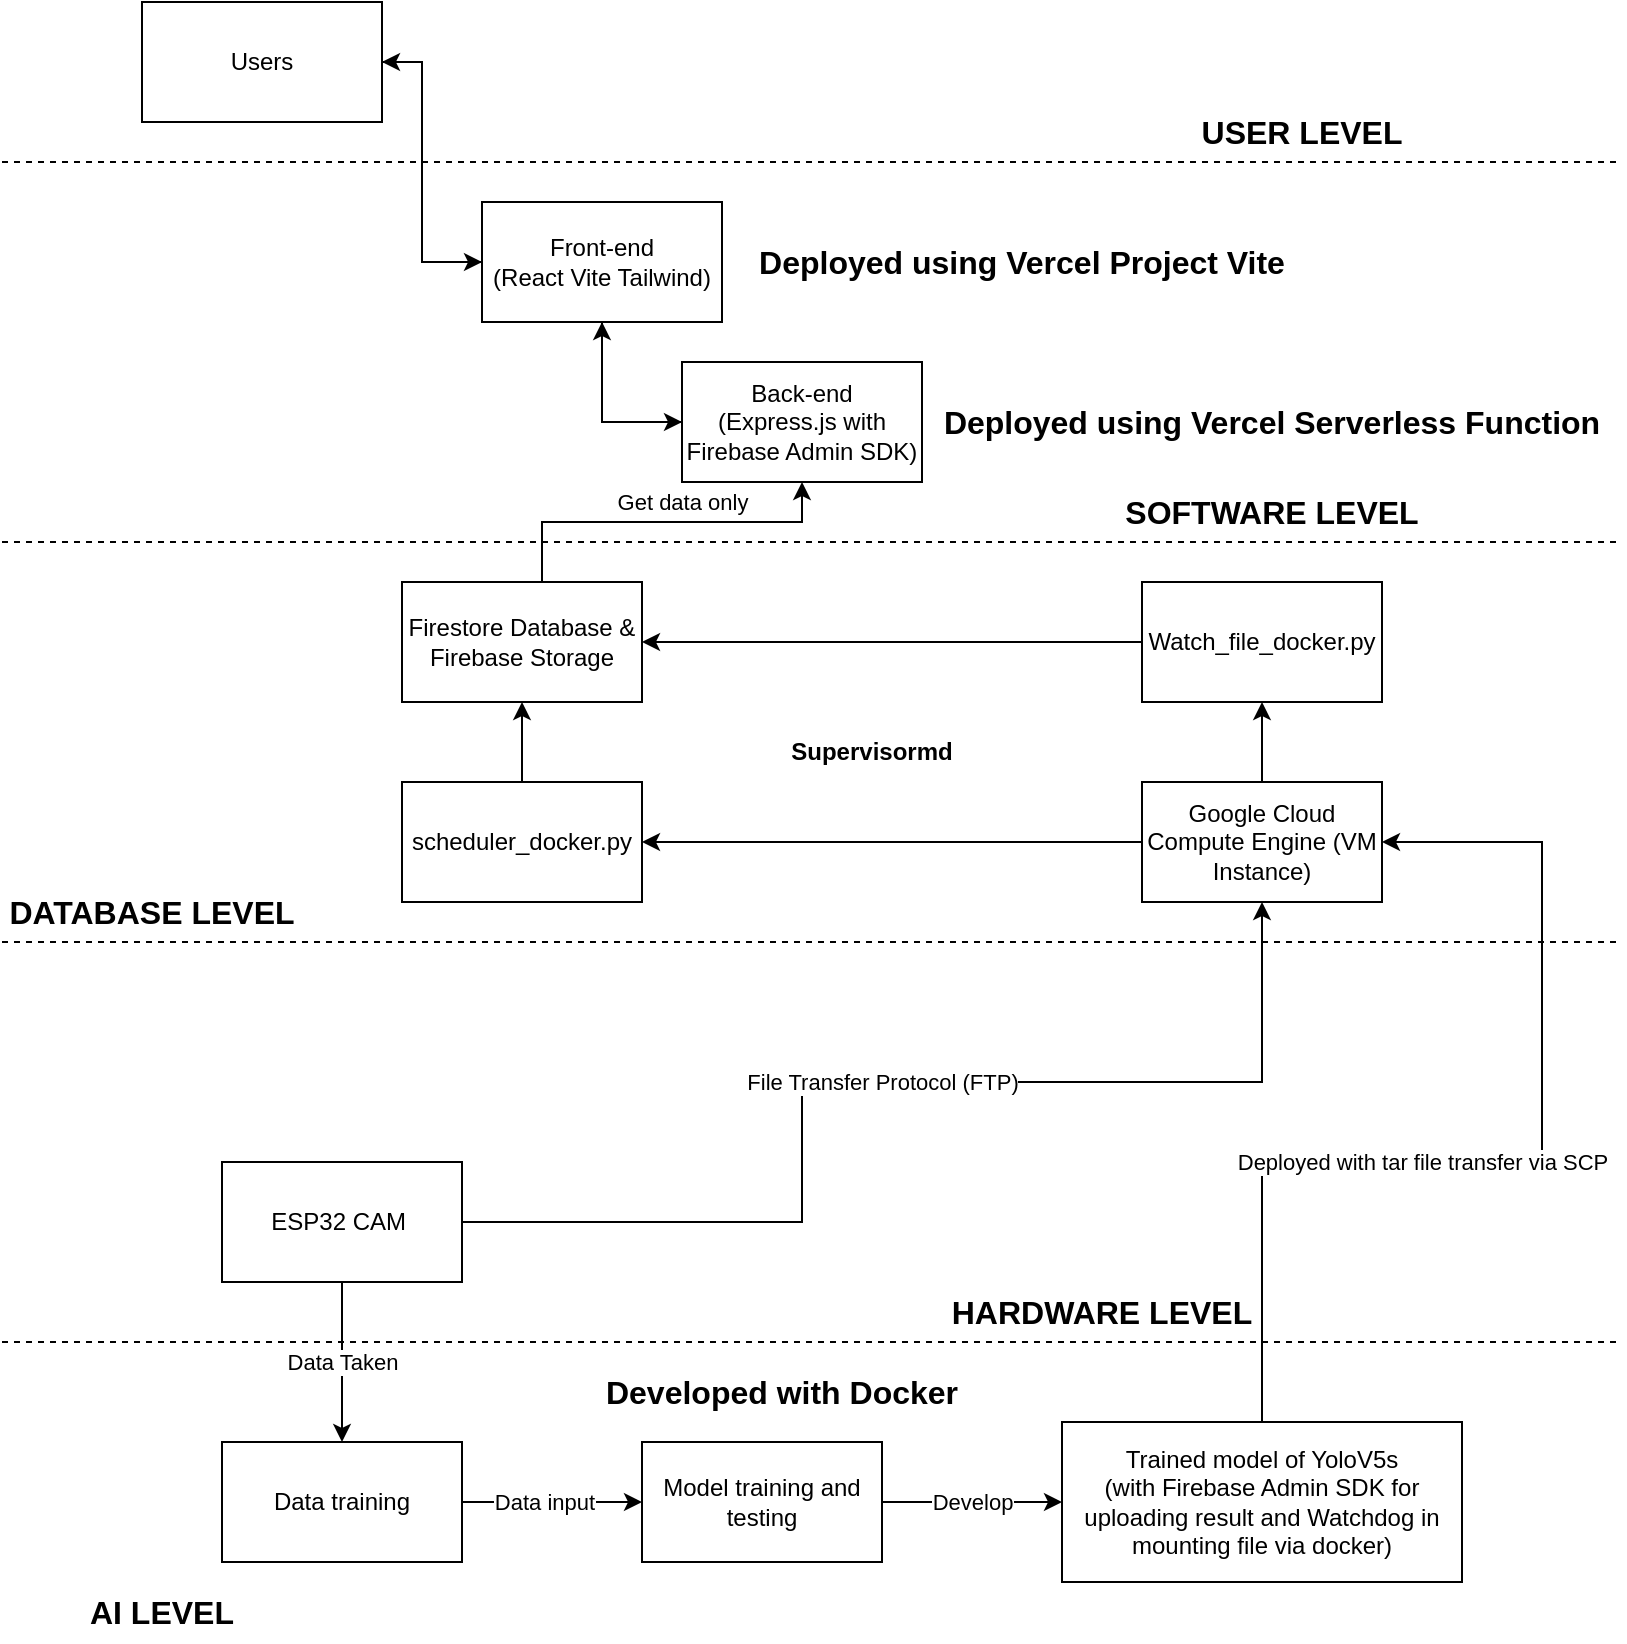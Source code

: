 <mxfile version="24.8.3">
  <diagram name="Page-1" id="U24ihy-yBwmCIwKRuUSr">
    <mxGraphModel dx="875" dy="497" grid="1" gridSize="10" guides="1" tooltips="1" connect="1" arrows="1" fold="1" page="1" pageScale="1" pageWidth="850" pageHeight="1100" math="0" shadow="0">
      <root>
        <mxCell id="0" />
        <mxCell id="1" parent="0" />
        <mxCell id="MXZ6crxHRBTjp2_8ThT7-27" style="edgeStyle=orthogonalEdgeStyle;rounded=0;orthogonalLoop=1;jettySize=auto;html=1;entryX=0;entryY=0.5;entryDx=0;entryDy=0;" parent="1" source="MXZ6crxHRBTjp2_8ThT7-1" target="MXZ6crxHRBTjp2_8ThT7-4" edge="1">
          <mxGeometry relative="1" as="geometry">
            <Array as="points">
              <mxPoint x="220" y="70" />
              <mxPoint x="220" y="170" />
            </Array>
          </mxGeometry>
        </mxCell>
        <mxCell id="MXZ6crxHRBTjp2_8ThT7-1" value="Users" style="rounded=0;whiteSpace=wrap;html=1;" parent="1" vertex="1">
          <mxGeometry x="80" y="40" width="120" height="60" as="geometry" />
        </mxCell>
        <mxCell id="MXZ6crxHRBTjp2_8ThT7-2" value="USER LEVEL" style="text;html=1;align=center;verticalAlign=middle;whiteSpace=wrap;rounded=0;fontSize=16;fontStyle=1" parent="1" vertex="1">
          <mxGeometry x="600" y="90" width="120" height="30" as="geometry" />
        </mxCell>
        <mxCell id="MXZ6crxHRBTjp2_8ThT7-26" style="edgeStyle=orthogonalEdgeStyle;rounded=0;orthogonalLoop=1;jettySize=auto;html=1;entryX=1;entryY=0.5;entryDx=0;entryDy=0;" parent="1" source="MXZ6crxHRBTjp2_8ThT7-4" target="MXZ6crxHRBTjp2_8ThT7-1" edge="1">
          <mxGeometry relative="1" as="geometry">
            <Array as="points">
              <mxPoint x="220" y="170" />
              <mxPoint x="220" y="70" />
            </Array>
          </mxGeometry>
        </mxCell>
        <mxCell id="MXZ6crxHRBTjp2_8ThT7-28" style="edgeStyle=orthogonalEdgeStyle;rounded=0;orthogonalLoop=1;jettySize=auto;html=1;entryX=0;entryY=0.5;entryDx=0;entryDy=0;" parent="1" source="MXZ6crxHRBTjp2_8ThT7-4" target="MXZ6crxHRBTjp2_8ThT7-5" edge="1">
          <mxGeometry relative="1" as="geometry">
            <Array as="points">
              <mxPoint x="310" y="250" />
            </Array>
          </mxGeometry>
        </mxCell>
        <mxCell id="MXZ6crxHRBTjp2_8ThT7-4" value="Front-end&lt;div&gt;(React Vite Tailwind)&lt;/div&gt;" style="rounded=0;whiteSpace=wrap;html=1;" parent="1" vertex="1">
          <mxGeometry x="250" y="140" width="120" height="60" as="geometry" />
        </mxCell>
        <mxCell id="MXZ6crxHRBTjp2_8ThT7-25" style="edgeStyle=orthogonalEdgeStyle;rounded=0;orthogonalLoop=1;jettySize=auto;html=1;entryX=0.5;entryY=1;entryDx=0;entryDy=0;" parent="1" source="MXZ6crxHRBTjp2_8ThT7-5" target="MXZ6crxHRBTjp2_8ThT7-4" edge="1">
          <mxGeometry relative="1" as="geometry">
            <Array as="points">
              <mxPoint x="310" y="250" />
            </Array>
          </mxGeometry>
        </mxCell>
        <mxCell id="MXZ6crxHRBTjp2_8ThT7-5" value="Back-end&lt;div&gt;(Express.js with Firebase Admin SDK)&lt;/div&gt;" style="rounded=0;whiteSpace=wrap;html=1;" parent="1" vertex="1">
          <mxGeometry x="350" y="220" width="120" height="60" as="geometry" />
        </mxCell>
        <mxCell id="MXZ6crxHRBTjp2_8ThT7-23" value="Get data only" style="edgeStyle=orthogonalEdgeStyle;rounded=0;orthogonalLoop=1;jettySize=auto;html=1;entryX=0.5;entryY=1;entryDx=0;entryDy=0;" parent="1" source="MXZ6crxHRBTjp2_8ThT7-6" target="MXZ6crxHRBTjp2_8ThT7-5" edge="1">
          <mxGeometry x="0.111" y="10" relative="1" as="geometry">
            <mxPoint as="offset" />
            <Array as="points">
              <mxPoint x="280" y="300" />
              <mxPoint x="410" y="300" />
            </Array>
          </mxGeometry>
        </mxCell>
        <mxCell id="MXZ6crxHRBTjp2_8ThT7-6" value="Firestore Database &amp;amp; Firebase Storage" style="rounded=0;whiteSpace=wrap;html=1;" parent="1" vertex="1">
          <mxGeometry x="210" y="330" width="120" height="60" as="geometry" />
        </mxCell>
        <mxCell id="kOiCOy6iZdT4Kbu3lN5w-3" style="edgeStyle=orthogonalEdgeStyle;rounded=0;orthogonalLoop=1;jettySize=auto;html=1;entryX=0.5;entryY=1;entryDx=0;entryDy=0;" edge="1" parent="1" source="MXZ6crxHRBTjp2_8ThT7-7" target="kOiCOy6iZdT4Kbu3lN5w-1">
          <mxGeometry relative="1" as="geometry" />
        </mxCell>
        <mxCell id="kOiCOy6iZdT4Kbu3lN5w-5" value="" style="edgeStyle=orthogonalEdgeStyle;rounded=0;orthogonalLoop=1;jettySize=auto;html=1;" edge="1" parent="1" source="MXZ6crxHRBTjp2_8ThT7-7" target="kOiCOy6iZdT4Kbu3lN5w-2">
          <mxGeometry relative="1" as="geometry" />
        </mxCell>
        <mxCell id="MXZ6crxHRBTjp2_8ThT7-7" value="Google Cloud Compute Engine (VM Instance)" style="rounded=0;whiteSpace=wrap;html=1;" parent="1" vertex="1">
          <mxGeometry x="580" y="430" width="120" height="60" as="geometry" />
        </mxCell>
        <mxCell id="MXZ6crxHRBTjp2_8ThT7-14" value="File Transfer Protocol (FTP)" style="edgeStyle=orthogonalEdgeStyle;rounded=0;orthogonalLoop=1;jettySize=auto;html=1;entryX=0.5;entryY=1;entryDx=0;entryDy=0;" parent="1" source="MXZ6crxHRBTjp2_8ThT7-8" target="MXZ6crxHRBTjp2_8ThT7-7" edge="1">
          <mxGeometry relative="1" as="geometry">
            <Array as="points">
              <mxPoint x="410" y="650" />
              <mxPoint x="410" y="580" />
              <mxPoint x="640" y="580" />
            </Array>
          </mxGeometry>
        </mxCell>
        <mxCell id="MXZ6crxHRBTjp2_8ThT7-19" value="Data Taken" style="edgeStyle=orthogonalEdgeStyle;rounded=0;orthogonalLoop=1;jettySize=auto;html=1;" parent="1" source="MXZ6crxHRBTjp2_8ThT7-8" target="MXZ6crxHRBTjp2_8ThT7-13" edge="1">
          <mxGeometry relative="1" as="geometry" />
        </mxCell>
        <mxCell id="MXZ6crxHRBTjp2_8ThT7-8" value="ESP32 CAM&amp;nbsp;" style="rounded=0;whiteSpace=wrap;html=1;" parent="1" vertex="1">
          <mxGeometry x="120" y="620" width="120" height="60" as="geometry" />
        </mxCell>
        <mxCell id="MXZ6crxHRBTjp2_8ThT7-11" value="Deployed with tar file transfer via SCP" style="edgeStyle=orthogonalEdgeStyle;rounded=0;orthogonalLoop=1;jettySize=auto;html=1;entryX=1;entryY=0.5;entryDx=0;entryDy=0;" parent="1" source="MXZ6crxHRBTjp2_8ThT7-10" target="MXZ6crxHRBTjp2_8ThT7-7" edge="1">
          <mxGeometry x="-0.176" relative="1" as="geometry">
            <Array as="points">
              <mxPoint x="640" y="620" />
              <mxPoint x="780" y="620" />
              <mxPoint x="780" y="460" />
            </Array>
            <mxPoint as="offset" />
          </mxGeometry>
        </mxCell>
        <mxCell id="MXZ6crxHRBTjp2_8ThT7-10" value="Trained model of YoloV5s&lt;div&gt;(with Firebase Admin SDK for uploading result and Watchdog in mounting file via docker)&lt;/div&gt;" style="rounded=0;whiteSpace=wrap;html=1;" parent="1" vertex="1">
          <mxGeometry x="540" y="750" width="200" height="80" as="geometry" />
        </mxCell>
        <mxCell id="MXZ6crxHRBTjp2_8ThT7-18" value="Develop" style="edgeStyle=orthogonalEdgeStyle;rounded=0;orthogonalLoop=1;jettySize=auto;html=1;" parent="1" source="MXZ6crxHRBTjp2_8ThT7-12" target="MXZ6crxHRBTjp2_8ThT7-10" edge="1">
          <mxGeometry relative="1" as="geometry" />
        </mxCell>
        <mxCell id="MXZ6crxHRBTjp2_8ThT7-12" value="Model training and testing" style="rounded=0;whiteSpace=wrap;html=1;" parent="1" vertex="1">
          <mxGeometry x="330" y="760" width="120" height="60" as="geometry" />
        </mxCell>
        <mxCell id="MXZ6crxHRBTjp2_8ThT7-17" value="" style="edgeStyle=orthogonalEdgeStyle;rounded=0;orthogonalLoop=1;jettySize=auto;html=1;" parent="1" source="MXZ6crxHRBTjp2_8ThT7-13" target="MXZ6crxHRBTjp2_8ThT7-12" edge="1">
          <mxGeometry relative="1" as="geometry" />
        </mxCell>
        <mxCell id="MXZ6crxHRBTjp2_8ThT7-21" value="Data input" style="edgeLabel;html=1;align=center;verticalAlign=middle;resizable=0;points=[];" parent="MXZ6crxHRBTjp2_8ThT7-17" vertex="1" connectable="0">
          <mxGeometry x="-0.102" y="-2" relative="1" as="geometry">
            <mxPoint y="-2" as="offset" />
          </mxGeometry>
        </mxCell>
        <mxCell id="MXZ6crxHRBTjp2_8ThT7-13" value="Data training" style="rounded=0;whiteSpace=wrap;html=1;" parent="1" vertex="1">
          <mxGeometry x="120" y="760" width="120" height="60" as="geometry" />
        </mxCell>
        <mxCell id="MXZ6crxHRBTjp2_8ThT7-29" value="" style="endArrow=none;dashed=1;html=1;rounded=0;" parent="1" edge="1">
          <mxGeometry width="50" height="50" relative="1" as="geometry">
            <mxPoint x="10" y="120" as="sourcePoint" />
            <mxPoint x="820" y="120" as="targetPoint" />
          </mxGeometry>
        </mxCell>
        <mxCell id="MXZ6crxHRBTjp2_8ThT7-30" value="" style="endArrow=none;dashed=1;html=1;rounded=0;" parent="1" edge="1">
          <mxGeometry width="50" height="50" relative="1" as="geometry">
            <mxPoint x="10" y="310" as="sourcePoint" />
            <mxPoint x="820" y="310" as="targetPoint" />
          </mxGeometry>
        </mxCell>
        <mxCell id="MXZ6crxHRBTjp2_8ThT7-31" value="SOFTWARE LEVEL" style="text;html=1;align=center;verticalAlign=middle;whiteSpace=wrap;rounded=0;fontSize=16;fontStyle=1" parent="1" vertex="1">
          <mxGeometry x="570" y="280" width="150" height="30" as="geometry" />
        </mxCell>
        <mxCell id="MXZ6crxHRBTjp2_8ThT7-32" value="" style="endArrow=none;dashed=1;html=1;rounded=0;" parent="1" edge="1">
          <mxGeometry width="50" height="50" relative="1" as="geometry">
            <mxPoint x="10" y="510" as="sourcePoint" />
            <mxPoint x="820" y="510" as="targetPoint" />
          </mxGeometry>
        </mxCell>
        <mxCell id="MXZ6crxHRBTjp2_8ThT7-33" value="DATABASE LEVEL" style="text;html=1;align=center;verticalAlign=middle;whiteSpace=wrap;rounded=0;fontSize=16;fontStyle=1" parent="1" vertex="1">
          <mxGeometry x="10" y="480" width="150" height="30" as="geometry" />
        </mxCell>
        <mxCell id="MXZ6crxHRBTjp2_8ThT7-34" value="Deployed using Vercel Project Vite" style="text;html=1;align=center;verticalAlign=middle;whiteSpace=wrap;rounded=0;fontSize=16;fontStyle=1" parent="1" vertex="1">
          <mxGeometry x="380" y="155" width="280" height="30" as="geometry" />
        </mxCell>
        <mxCell id="MXZ6crxHRBTjp2_8ThT7-35" value="Deployed using Vercel Serverless Function" style="text;html=1;align=center;verticalAlign=middle;whiteSpace=wrap;rounded=0;fontSize=16;fontStyle=1" parent="1" vertex="1">
          <mxGeometry x="470" y="235" width="350" height="30" as="geometry" />
        </mxCell>
        <mxCell id="MXZ6crxHRBTjp2_8ThT7-36" value="" style="endArrow=none;dashed=1;html=1;rounded=0;" parent="1" edge="1">
          <mxGeometry width="50" height="50" relative="1" as="geometry">
            <mxPoint x="10" y="710" as="sourcePoint" />
            <mxPoint x="820" y="710" as="targetPoint" />
          </mxGeometry>
        </mxCell>
        <mxCell id="MXZ6crxHRBTjp2_8ThT7-37" value="HARDWARE LEVEL" style="text;html=1;align=center;verticalAlign=middle;whiteSpace=wrap;rounded=0;fontSize=16;fontStyle=1" parent="1" vertex="1">
          <mxGeometry x="480" y="680" width="160" height="30" as="geometry" />
        </mxCell>
        <mxCell id="MXZ6crxHRBTjp2_8ThT7-38" value="AI LEVEL" style="text;html=1;align=center;verticalAlign=middle;whiteSpace=wrap;rounded=0;fontSize=16;fontStyle=1" parent="1" vertex="1">
          <mxGeometry x="10" y="830" width="160" height="30" as="geometry" />
        </mxCell>
        <mxCell id="MXZ6crxHRBTjp2_8ThT7-39" value="Developed with Docker" style="text;html=1;align=center;verticalAlign=middle;whiteSpace=wrap;rounded=0;fontSize=16;fontStyle=1" parent="1" vertex="1">
          <mxGeometry x="290" y="720" width="220" height="30" as="geometry" />
        </mxCell>
        <mxCell id="kOiCOy6iZdT4Kbu3lN5w-4" style="edgeStyle=orthogonalEdgeStyle;rounded=0;orthogonalLoop=1;jettySize=auto;html=1;entryX=1;entryY=0.5;entryDx=0;entryDy=0;" edge="1" parent="1" source="kOiCOy6iZdT4Kbu3lN5w-1" target="MXZ6crxHRBTjp2_8ThT7-6">
          <mxGeometry relative="1" as="geometry" />
        </mxCell>
        <mxCell id="kOiCOy6iZdT4Kbu3lN5w-1" value="Watch_file_docker.py" style="rounded=0;whiteSpace=wrap;html=1;" vertex="1" parent="1">
          <mxGeometry x="580" y="330" width="120" height="60" as="geometry" />
        </mxCell>
        <mxCell id="kOiCOy6iZdT4Kbu3lN5w-6" style="edgeStyle=orthogonalEdgeStyle;rounded=0;orthogonalLoop=1;jettySize=auto;html=1;entryX=0.5;entryY=1;entryDx=0;entryDy=0;" edge="1" parent="1" source="kOiCOy6iZdT4Kbu3lN5w-2" target="MXZ6crxHRBTjp2_8ThT7-6">
          <mxGeometry relative="1" as="geometry" />
        </mxCell>
        <mxCell id="kOiCOy6iZdT4Kbu3lN5w-2" value="scheduler_docker.py" style="rounded=0;whiteSpace=wrap;html=1;" vertex="1" parent="1">
          <mxGeometry x="210" y="430" width="120" height="60" as="geometry" />
        </mxCell>
        <mxCell id="kOiCOy6iZdT4Kbu3lN5w-7" value="Supervisormd" style="text;html=1;align=center;verticalAlign=middle;whiteSpace=wrap;rounded=0;fontStyle=1" vertex="1" parent="1">
          <mxGeometry x="400" y="400" width="90" height="30" as="geometry" />
        </mxCell>
      </root>
    </mxGraphModel>
  </diagram>
</mxfile>
